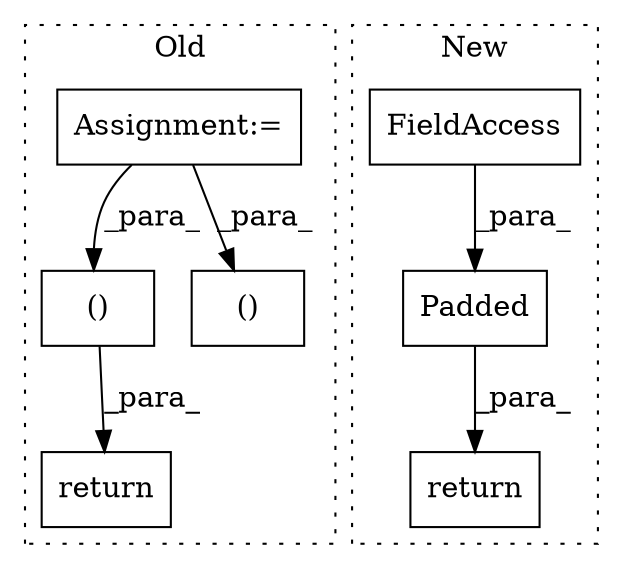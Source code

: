 digraph G {
subgraph cluster0 {
1 [label="return" a="41" s="2162" l="16" shape="box"];
4 [label="()" a="106" s="2225" l="27" shape="box"];
6 [label="Assignment:=" a="7" s="1952" l="1" shape="box"];
7 [label="()" a="106" s="1964" l="23" shape="box"];
label = "Old";
style="dotted";
}
subgraph cluster1 {
2 [label="Padded" a="32" s="1890,1915" l="7,1" shape="box"];
3 [label="return" a="41" s="1878" l="12" shape="box"];
5 [label="FieldAccess" a="22" s="1903" l="12" shape="box"];
label = "New";
style="dotted";
}
2 -> 3 [label="_para_"];
4 -> 1 [label="_para_"];
5 -> 2 [label="_para_"];
6 -> 4 [label="_para_"];
6 -> 7 [label="_para_"];
}